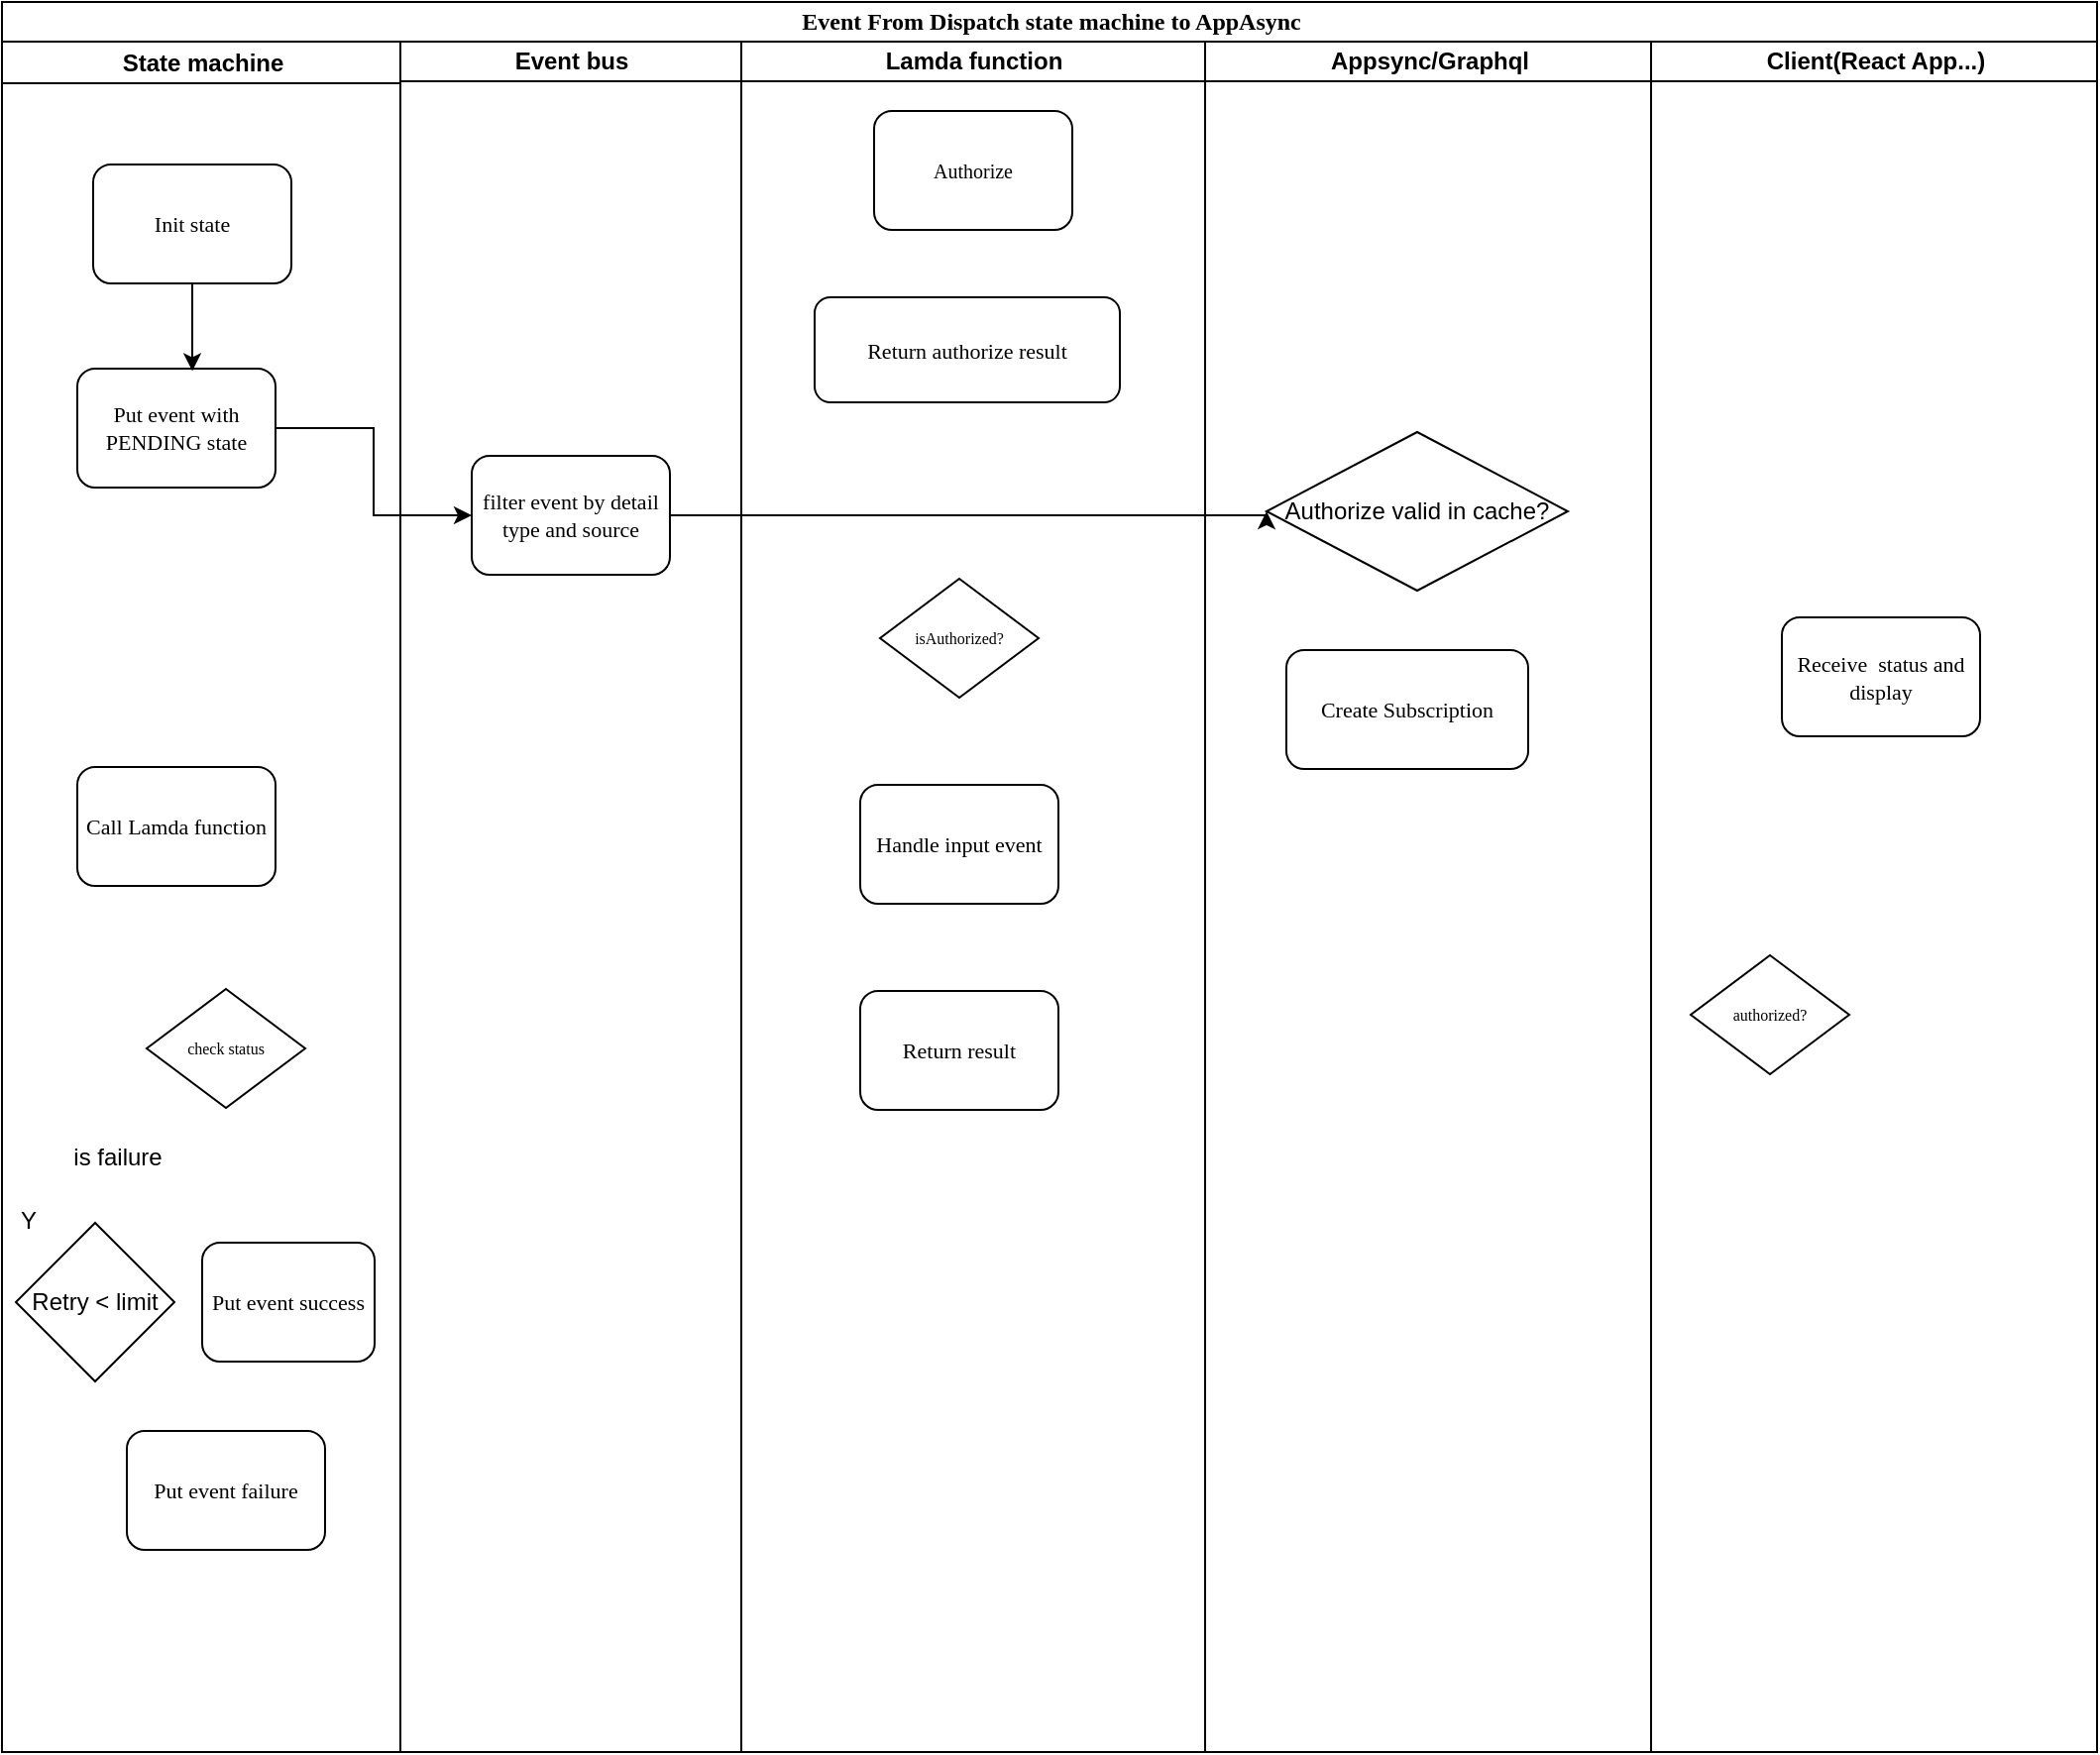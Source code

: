 <mxfile version="22.1.3" type="github">
  <diagram name="Page-1" id="74e2e168-ea6b-b213-b513-2b3c1d86103e">
    <mxGraphModel dx="1050" dy="523" grid="0" gridSize="10" guides="1" tooltips="1" connect="1" arrows="1" fold="1" page="1" pageScale="1" pageWidth="1100" pageHeight="850" background="none" math="0" shadow="0">
      <root>
        <mxCell id="0" />
        <mxCell id="1" parent="0" />
        <mxCell id="77e6c97f196da883-1" value="&lt;font style=&quot;font-size: 12px;&quot;&gt;Event From Dispatch state machine to AppAsync&lt;/font&gt;" style="swimlane;html=1;childLayout=stackLayout;startSize=20;rounded=0;shadow=0;labelBackgroundColor=none;strokeWidth=1;fontFamily=Verdana;fontSize=8;align=center;" parent="1" vertex="1">
          <mxGeometry x="39" y="40" width="1057" height="883" as="geometry" />
        </mxCell>
        <mxCell id="77e6c97f196da883-2" value="State machine" style="swimlane;html=1;startSize=21;" parent="77e6c97f196da883-1" vertex="1">
          <mxGeometry y="20" width="201" height="863" as="geometry" />
        </mxCell>
        <mxCell id="77e6c97f196da883-8" value="&lt;span style=&quot;font-size: 11px;&quot;&gt;Init state&lt;/span&gt;" style="rounded=1;whiteSpace=wrap;html=1;shadow=0;labelBackgroundColor=none;strokeWidth=1;fontFamily=Verdana;fontSize=8;align=center;" parent="77e6c97f196da883-2" vertex="1">
          <mxGeometry x="46" y="62" width="100" height="60" as="geometry" />
        </mxCell>
        <mxCell id="Maf3ZS-bsNXaos74aWMZ-1" value="&lt;font style=&quot;font-size: 11px;&quot;&gt;Put event with PENDING state&lt;/font&gt;" style="rounded=1;whiteSpace=wrap;html=1;shadow=0;labelBackgroundColor=none;strokeWidth=1;fontFamily=Verdana;fontSize=8;align=center;" vertex="1" parent="77e6c97f196da883-2">
          <mxGeometry x="38" y="165" width="100" height="60" as="geometry" />
        </mxCell>
        <mxCell id="Maf3ZS-bsNXaos74aWMZ-2" value="&lt;font style=&quot;font-size: 11px;&quot;&gt;Call Lamda function&lt;/font&gt;" style="rounded=1;whiteSpace=wrap;html=1;shadow=0;labelBackgroundColor=none;strokeWidth=1;fontFamily=Verdana;fontSize=8;align=center;" vertex="1" parent="77e6c97f196da883-2">
          <mxGeometry x="38" y="366" width="100" height="60" as="geometry" />
        </mxCell>
        <mxCell id="Maf3ZS-bsNXaos74aWMZ-13" value="check status" style="rhombus;whiteSpace=wrap;html=1;rounded=0;shadow=0;labelBackgroundColor=none;strokeWidth=1;fontFamily=Verdana;fontSize=8;align=center;" vertex="1" parent="77e6c97f196da883-2">
          <mxGeometry x="73" y="478" width="80" height="60" as="geometry" />
        </mxCell>
        <mxCell id="Maf3ZS-bsNXaos74aWMZ-14" value="Retry &amp;lt; limit" style="rhombus;whiteSpace=wrap;html=1;" vertex="1" parent="77e6c97f196da883-2">
          <mxGeometry x="7" y="596" width="80" height="80" as="geometry" />
        </mxCell>
        <mxCell id="Maf3ZS-bsNXaos74aWMZ-15" value="is failure" style="text;html=1;align=center;verticalAlign=middle;resizable=0;points=[];autosize=1;strokeColor=none;fillColor=none;" vertex="1" parent="77e6c97f196da883-2">
          <mxGeometry x="26" y="550" width="63" height="26" as="geometry" />
        </mxCell>
        <mxCell id="Maf3ZS-bsNXaos74aWMZ-19" value="Y" style="text;html=1;align=center;verticalAlign=middle;resizable=0;points=[];autosize=1;strokeColor=none;fillColor=none;" vertex="1" parent="77e6c97f196da883-2">
          <mxGeometry y="582" width="26" height="26" as="geometry" />
        </mxCell>
        <mxCell id="Maf3ZS-bsNXaos74aWMZ-20" value="&lt;font style=&quot;font-size: 11px;&quot;&gt;Put event failure&lt;/font&gt;" style="rounded=1;whiteSpace=wrap;html=1;shadow=0;labelBackgroundColor=none;strokeWidth=1;fontFamily=Verdana;fontSize=8;align=center;" vertex="1" parent="77e6c97f196da883-2">
          <mxGeometry x="63" y="701" width="100" height="60" as="geometry" />
        </mxCell>
        <mxCell id="Maf3ZS-bsNXaos74aWMZ-21" value="&lt;font style=&quot;font-size: 11px;&quot;&gt;Put event success&lt;/font&gt;" style="rounded=1;whiteSpace=wrap;html=1;shadow=0;labelBackgroundColor=none;strokeWidth=1;fontFamily=Verdana;fontSize=8;align=center;" vertex="1" parent="77e6c97f196da883-2">
          <mxGeometry x="101" y="606" width="87" height="60" as="geometry" />
        </mxCell>
        <mxCell id="Maf3ZS-bsNXaos74aWMZ-22" style="edgeStyle=orthogonalEdgeStyle;rounded=0;orthogonalLoop=1;jettySize=auto;html=1;entryX=0.58;entryY=0.02;entryDx=0;entryDy=0;entryPerimeter=0;" edge="1" parent="77e6c97f196da883-2" source="77e6c97f196da883-8" target="Maf3ZS-bsNXaos74aWMZ-1">
          <mxGeometry relative="1" as="geometry" />
        </mxCell>
        <mxCell id="77e6c97f196da883-3" value="Event bus" style="swimlane;html=1;startSize=20;" parent="77e6c97f196da883-1" vertex="1">
          <mxGeometry x="201" y="20" width="172" height="863" as="geometry" />
        </mxCell>
        <mxCell id="77e6c97f196da883-11" value="&lt;font style=&quot;font-size: 11px;&quot;&gt;filter event by detail type and source&lt;/font&gt;" style="rounded=1;whiteSpace=wrap;html=1;shadow=0;labelBackgroundColor=none;strokeWidth=1;fontFamily=Verdana;fontSize=8;align=center;" parent="77e6c97f196da883-3" vertex="1">
          <mxGeometry x="36" y="209" width="100" height="60" as="geometry" />
        </mxCell>
        <mxCell id="77e6c97f196da883-4" value="Lamda function" style="swimlane;html=1;startSize=20;" parent="77e6c97f196da883-1" vertex="1">
          <mxGeometry x="373" y="20" width="234" height="863" as="geometry" />
        </mxCell>
        <mxCell id="53MZQAA7YfgG2Zlfjkk--3" value="&lt;font style=&quot;font-size: 10px;&quot;&gt;Authorize&lt;/font&gt;" style="rounded=1;whiteSpace=wrap;html=1;shadow=0;labelBackgroundColor=none;strokeWidth=1;fontFamily=Verdana;fontSize=8;align=center;" parent="77e6c97f196da883-4" vertex="1">
          <mxGeometry x="67" y="35" width="100" height="60" as="geometry" />
        </mxCell>
        <mxCell id="uNjCNpkvFwnkPZsFPd4E-8" value="&lt;font style=&quot;font-size: 11px;&quot;&gt;Handle input event&lt;/font&gt;" style="rounded=1;whiteSpace=wrap;html=1;shadow=0;labelBackgroundColor=none;strokeWidth=1;fontFamily=Verdana;fontSize=8;align=center;" parent="77e6c97f196da883-4" vertex="1">
          <mxGeometry x="60" y="375" width="100" height="60" as="geometry" />
        </mxCell>
        <mxCell id="uNjCNpkvFwnkPZsFPd4E-6" value="&lt;font style=&quot;font-size: 11px;&quot;&gt;Return&amp;nbsp;authorize result&lt;/font&gt;" style="rounded=1;whiteSpace=wrap;html=1;shadow=0;labelBackgroundColor=none;strokeWidth=1;fontFamily=Verdana;fontSize=8;align=center;" parent="77e6c97f196da883-4" vertex="1">
          <mxGeometry x="37" y="129" width="154" height="53" as="geometry" />
        </mxCell>
        <mxCell id="53MZQAA7YfgG2Zlfjkk--2" value="isAuthorized?" style="rhombus;whiteSpace=wrap;html=1;rounded=0;shadow=0;labelBackgroundColor=none;strokeWidth=1;fontFamily=Verdana;fontSize=8;align=center;" parent="77e6c97f196da883-4" vertex="1">
          <mxGeometry x="70" y="271" width="80" height="60" as="geometry" />
        </mxCell>
        <mxCell id="uNjCNpkvFwnkPZsFPd4E-11" value="&lt;font style=&quot;font-size: 11px;&quot;&gt;Return result&lt;/font&gt;" style="rounded=1;whiteSpace=wrap;html=1;shadow=0;labelBackgroundColor=none;strokeWidth=1;fontFamily=Verdana;fontSize=8;align=center;" parent="77e6c97f196da883-4" vertex="1">
          <mxGeometry x="60" y="479" width="100" height="60" as="geometry" />
        </mxCell>
        <mxCell id="77e6c97f196da883-5" value="Appsync/Graphql" style="swimlane;html=1;startSize=20;" parent="77e6c97f196da883-1" vertex="1">
          <mxGeometry x="607" y="20" width="225" height="863" as="geometry" />
        </mxCell>
        <mxCell id="77e6c97f196da883-15" value="&lt;font style=&quot;font-size: 11px;&quot;&gt;Create&amp;nbsp;Subscription&lt;/font&gt;" style="rounded=1;whiteSpace=wrap;html=1;shadow=0;labelBackgroundColor=none;strokeWidth=1;fontFamily=Verdana;fontSize=8;align=center;" parent="77e6c97f196da883-5" vertex="1">
          <mxGeometry x="41" y="307" width="122" height="60" as="geometry" />
        </mxCell>
        <mxCell id="Maf3ZS-bsNXaos74aWMZ-4" value="Authorize valid in cache?" style="rhombus;whiteSpace=wrap;html=1;" vertex="1" parent="77e6c97f196da883-5">
          <mxGeometry x="31" y="197" width="152" height="80" as="geometry" />
        </mxCell>
        <mxCell id="Maf3ZS-bsNXaos74aWMZ-5" value="Client(React App...)" style="swimlane;html=1;startSize=20;" vertex="1" parent="77e6c97f196da883-1">
          <mxGeometry x="832" y="20" width="225" height="863" as="geometry" />
        </mxCell>
        <mxCell id="Maf3ZS-bsNXaos74aWMZ-6" value="&lt;font style=&quot;font-size: 11px;&quot;&gt;Receive&amp;nbsp; status and display&lt;/font&gt;" style="rounded=1;whiteSpace=wrap;html=1;shadow=0;labelBackgroundColor=none;strokeWidth=1;fontFamily=Verdana;fontSize=8;align=center;" vertex="1" parent="Maf3ZS-bsNXaos74aWMZ-5">
          <mxGeometry x="66" y="290.5" width="100" height="60" as="geometry" />
        </mxCell>
        <mxCell id="Maf3ZS-bsNXaos74aWMZ-7" value="authorized?" style="rhombus;whiteSpace=wrap;html=1;rounded=0;shadow=0;labelBackgroundColor=none;strokeWidth=1;fontFamily=Verdana;fontSize=8;align=center;" vertex="1" parent="Maf3ZS-bsNXaos74aWMZ-5">
          <mxGeometry x="20" y="461" width="80" height="60" as="geometry" />
        </mxCell>
        <mxCell id="Maf3ZS-bsNXaos74aWMZ-23" style="edgeStyle=orthogonalEdgeStyle;rounded=0;orthogonalLoop=1;jettySize=auto;html=1;entryX=0;entryY=0.5;entryDx=0;entryDy=0;" edge="1" parent="77e6c97f196da883-1" source="Maf3ZS-bsNXaos74aWMZ-1" target="77e6c97f196da883-11">
          <mxGeometry relative="1" as="geometry" />
        </mxCell>
        <mxCell id="Maf3ZS-bsNXaos74aWMZ-24" style="edgeStyle=orthogonalEdgeStyle;rounded=0;orthogonalLoop=1;jettySize=auto;html=1;entryX=0;entryY=0.5;entryDx=0;entryDy=0;" edge="1" parent="77e6c97f196da883-1" source="77e6c97f196da883-11" target="Maf3ZS-bsNXaos74aWMZ-4">
          <mxGeometry relative="1" as="geometry">
            <Array as="points">
              <mxPoint x="638" y="259" />
            </Array>
          </mxGeometry>
        </mxCell>
      </root>
    </mxGraphModel>
  </diagram>
</mxfile>

